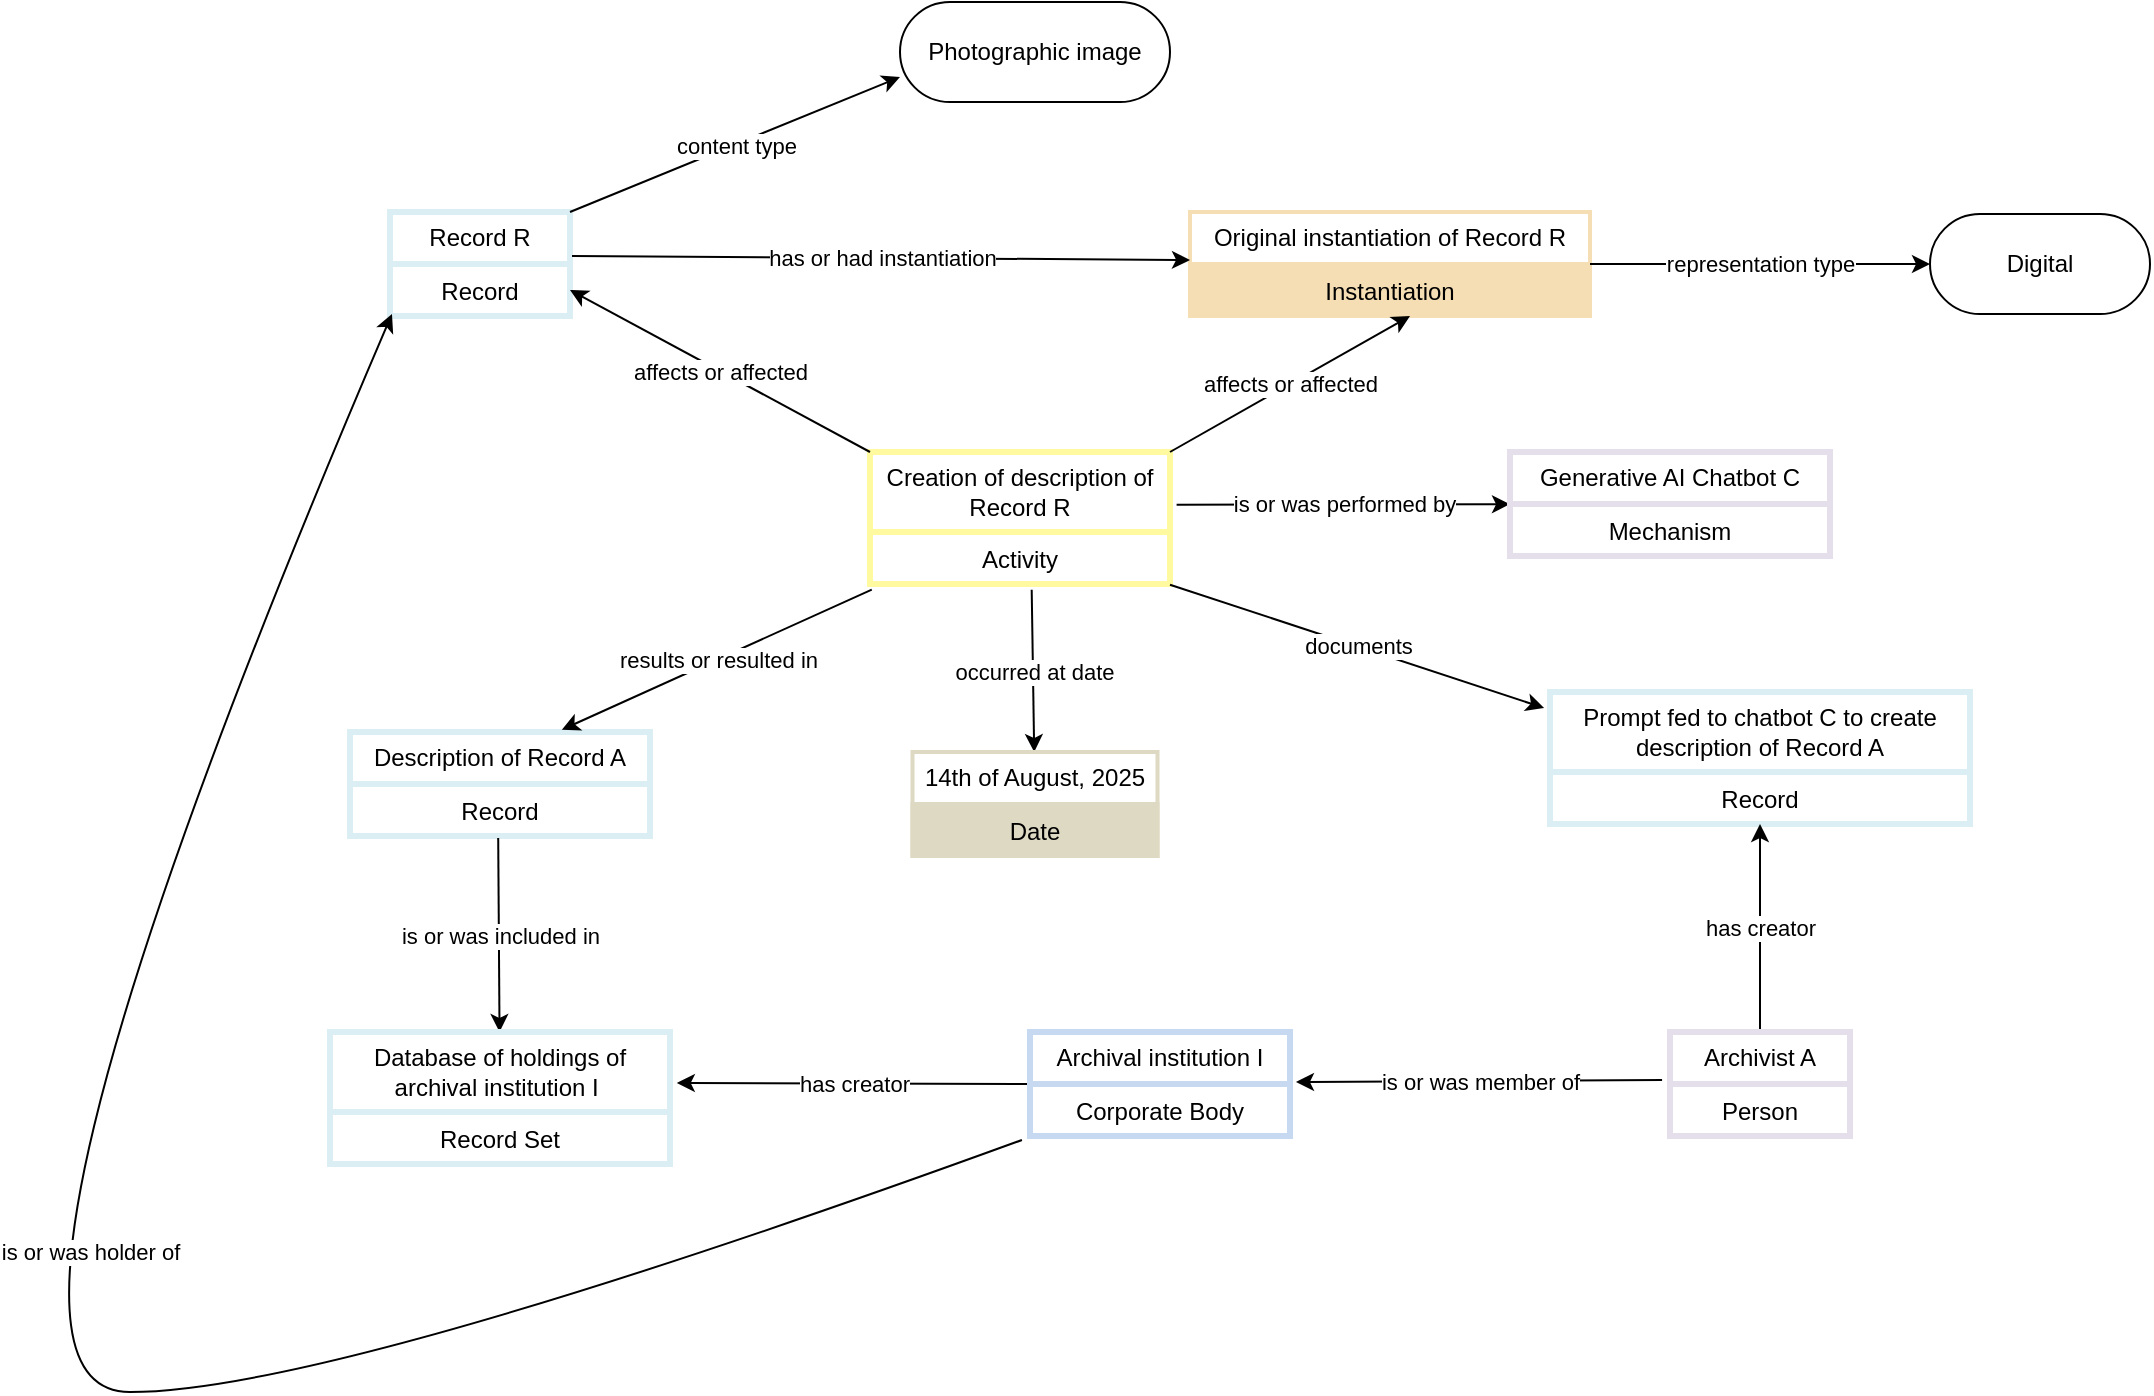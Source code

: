 <mxfile version="28.2.1">
  <diagram name="Page-1" id="_ygjLbVbmLG81xbuxUzX">
    <mxGraphModel dx="1160" dy="755" grid="1" gridSize="10" guides="1" tooltips="1" connect="1" arrows="1" fold="1" page="1" pageScale="1" pageWidth="4681" pageHeight="3300" math="0" shadow="0">
      <root>
        <mxCell id="0" />
        <mxCell id="1" parent="0" />
        <mxCell id="OkytQklIWuGLJE1TqMZ0-1" value="Record R" style="swimlane;fontStyle=0;childLayout=stackLayout;horizontal=1;startSize=26;strokeColor=#DAEEF3;strokeWidth=3;fillColor=none;horizontalStack=0;resizeParent=1;resizeParentMax=0;resizeLast=0;collapsible=1;marginBottom=0;whiteSpace=wrap;html=1;" vertex="1" parent="1">
          <mxGeometry x="640" y="150" width="90" height="52" as="geometry" />
        </mxCell>
        <mxCell id="OkytQklIWuGLJE1TqMZ0-2" value="Record" style="text;strokeColor=#DAEEF3;strokeWidth=3;fillColor=none;align=center;verticalAlign=top;spacingLeft=4;spacingRight=4;overflow=hidden;rotatable=0;points=[[0,0.5],[1,0.5]];portConstraint=eastwest;whiteSpace=wrap;html=1;" vertex="1" parent="OkytQklIWuGLJE1TqMZ0-1">
          <mxGeometry y="26" width="90" height="26" as="geometry" />
        </mxCell>
        <mxCell id="OkytQklIWuGLJE1TqMZ0-3" value="Description of Record A" style="swimlane;fontStyle=0;childLayout=stackLayout;horizontal=1;startSize=26;strokeColor=#DAEEF3;strokeWidth=3;fillColor=none;horizontalStack=0;resizeParent=1;resizeParentMax=0;resizeLast=0;collapsible=1;marginBottom=0;whiteSpace=wrap;html=1;" vertex="1" parent="1">
          <mxGeometry x="620" y="410" width="150" height="52" as="geometry" />
        </mxCell>
        <mxCell id="OkytQklIWuGLJE1TqMZ0-4" value="Record" style="text;strokeColor=#DAEEF3;strokeWidth=3;fillColor=none;align=center;verticalAlign=top;spacingLeft=4;spacingRight=4;overflow=hidden;rotatable=0;points=[[0,0.5],[1,0.5]];portConstraint=eastwest;whiteSpace=wrap;html=1;" vertex="1" parent="OkytQklIWuGLJE1TqMZ0-3">
          <mxGeometry y="26" width="150" height="26" as="geometry" />
        </mxCell>
        <mxCell id="OkytQklIWuGLJE1TqMZ0-5" value="" style="endArrow=classic;html=1;rounded=0;exitX=0.494;exitY=1.038;exitDx=0;exitDy=0;exitPerimeter=0;" edge="1" parent="1" source="OkytQklIWuGLJE1TqMZ0-4" target="OkytQklIWuGLJE1TqMZ0-7">
          <mxGeometry relative="1" as="geometry">
            <mxPoint x="696" y="467" as="sourcePoint" />
            <mxPoint x="696" y="570" as="targetPoint" />
          </mxGeometry>
        </mxCell>
        <mxCell id="OkytQklIWuGLJE1TqMZ0-6" value="is or was included in" style="edgeLabel;resizable=0;html=1;;align=center;verticalAlign=middle;" connectable="0" vertex="1" parent="OkytQklIWuGLJE1TqMZ0-5">
          <mxGeometry relative="1" as="geometry" />
        </mxCell>
        <mxCell id="OkytQklIWuGLJE1TqMZ0-7" value="Database of holdings of archival institution I&amp;nbsp;" style="swimlane;fontStyle=0;childLayout=stackLayout;horizontal=1;startSize=40;strokeColor=#DAEEF3;fillColor=none;strokeWidth=3;horizontalStack=0;resizeParent=1;resizeParentMax=0;resizeLast=0;collapsible=1;marginBottom=0;whiteSpace=wrap;html=1;" vertex="1" parent="1">
          <mxGeometry x="610" y="560" width="170" height="66" as="geometry" />
        </mxCell>
        <mxCell id="OkytQklIWuGLJE1TqMZ0-8" value="Record Set" style="text;strokeColor=#DAEEF3;strokeWidth=3;fillColor=none;align=center;verticalAlign=top;spacingLeft=4;spacingRight=4;overflow=hidden;rotatable=0;points=[[0,0.5],[1,0.5]];portConstraint=eastwest;whiteSpace=wrap;html=1;" vertex="1" parent="OkytQklIWuGLJE1TqMZ0-7">
          <mxGeometry y="40" width="170" height="26" as="geometry" />
        </mxCell>
        <mxCell id="OkytQklIWuGLJE1TqMZ0-9" value="" style="endArrow=classic;html=1;rounded=0;entryX=1.02;entryY=0.386;entryDx=0;entryDy=0;entryPerimeter=0;exitX=0;exitY=0.5;exitDx=0;exitDy=0;" edge="1" parent="1" source="OkytQklIWuGLJE1TqMZ0-13" target="OkytQklIWuGLJE1TqMZ0-7">
          <mxGeometry relative="1" as="geometry">
            <mxPoint x="940" y="585" as="sourcePoint" />
            <mxPoint x="850" y="600" as="targetPoint" />
          </mxGeometry>
        </mxCell>
        <mxCell id="OkytQklIWuGLJE1TqMZ0-10" value="has creator" style="edgeLabel;resizable=0;html=1;;align=center;verticalAlign=middle;" connectable="0" vertex="1" parent="OkytQklIWuGLJE1TqMZ0-9">
          <mxGeometry relative="1" as="geometry" />
        </mxCell>
        <mxCell id="OkytQklIWuGLJE1TqMZ0-13" value="Archival institution I" style="swimlane;fontStyle=0;childLayout=stackLayout;horizontal=1;startSize=26;strokeColor=#C6D9F1;strokeWidth=3;fillColor=none;horizontalStack=0;resizeParent=1;resizeParentMax=0;resizeLast=0;collapsible=1;marginBottom=0;whiteSpace=wrap;html=1;" vertex="1" parent="1">
          <mxGeometry x="960" y="560" width="130" height="52" as="geometry" />
        </mxCell>
        <mxCell id="OkytQklIWuGLJE1TqMZ0-14" value="Corporate Body" style="text;strokeColor=#C6D9F1;strokeWidth=3;fillColor=none;align=center;verticalAlign=top;spacingLeft=4;spacingRight=4;overflow=hidden;rotatable=0;points=[[0,0.5],[1,0.5]];portConstraint=eastwest;whiteSpace=wrap;html=1;" vertex="1" parent="OkytQklIWuGLJE1TqMZ0-13">
          <mxGeometry y="26" width="130" height="26" as="geometry" />
        </mxCell>
        <mxCell id="OkytQklIWuGLJE1TqMZ0-15" value="Creation of description of Record R" style="swimlane;fontStyle=0;childLayout=stackLayout;horizontal=1;startSize=40;strokeColor=#FFFAA0;strokeWidth=3;fillColor=none;horizontalStack=0;resizeParent=1;resizeParentMax=0;resizeLast=0;collapsible=1;marginBottom=0;whiteSpace=wrap;html=1;" vertex="1" parent="1">
          <mxGeometry x="880" y="270" width="150" height="66" as="geometry" />
        </mxCell>
        <mxCell id="OkytQklIWuGLJE1TqMZ0-16" value="Activity" style="text;strokeColor=#FFFAA0;strokeWidth=3;fillColor=none;align=center;verticalAlign=top;spacingLeft=4;spacingRight=4;overflow=hidden;rotatable=0;points=[[0,0.5],[1,0.5]];portConstraint=eastwest;whiteSpace=wrap;html=1;" vertex="1" parent="OkytQklIWuGLJE1TqMZ0-15">
          <mxGeometry y="40" width="150" height="26" as="geometry" />
        </mxCell>
        <mxCell id="OkytQklIWuGLJE1TqMZ0-17" value="" style="endArrow=classic;html=1;rounded=0;exitX=1.022;exitY=0.399;exitDx=0;exitDy=0;exitPerimeter=0;" edge="1" parent="1" source="OkytQklIWuGLJE1TqMZ0-15" target="OkytQklIWuGLJE1TqMZ0-19">
          <mxGeometry relative="1" as="geometry">
            <mxPoint x="1060" y="310" as="sourcePoint" />
            <mxPoint x="1170" y="296" as="targetPoint" />
          </mxGeometry>
        </mxCell>
        <mxCell id="OkytQklIWuGLJE1TqMZ0-18" value="is or was performed by" style="edgeLabel;resizable=0;html=1;;align=center;verticalAlign=middle;" connectable="0" vertex="1" parent="OkytQklIWuGLJE1TqMZ0-17">
          <mxGeometry relative="1" as="geometry" />
        </mxCell>
        <mxCell id="OkytQklIWuGLJE1TqMZ0-19" value="Generative AI Chatbot C" style="swimlane;fontStyle=0;childLayout=stackLayout;horizontal=1;startSize=26;strokeColor=#E5DFEC;strokeWidth=3;fillColor=none;horizontalStack=0;resizeParent=1;resizeParentMax=0;resizeLast=0;collapsible=1;marginBottom=0;whiteSpace=wrap;html=1;" vertex="1" parent="1">
          <mxGeometry x="1200" y="270" width="160" height="52" as="geometry" />
        </mxCell>
        <mxCell id="OkytQklIWuGLJE1TqMZ0-20" value="Mechanism" style="text;strokeColor=#E5DFEC;strokeWidth=3;fillColor=none;align=center;verticalAlign=top;spacingLeft=4;spacingRight=4;overflow=hidden;rotatable=0;points=[[0,0.5],[1,0.5]];portConstraint=eastwest;whiteSpace=wrap;html=1;" vertex="1" parent="OkytQklIWuGLJE1TqMZ0-19">
          <mxGeometry y="26" width="160" height="26" as="geometry" />
        </mxCell>
        <mxCell id="OkytQklIWuGLJE1TqMZ0-21" value="" style="endArrow=classic;html=1;rounded=0;entryX=1;entryY=0.5;entryDx=0;entryDy=0;exitX=0;exitY=0;exitDx=0;exitDy=0;" edge="1" parent="1" source="OkytQklIWuGLJE1TqMZ0-15" target="OkytQklIWuGLJE1TqMZ0-2">
          <mxGeometry relative="1" as="geometry">
            <mxPoint x="490" y="320" as="sourcePoint" />
            <mxPoint x="680" y="320" as="targetPoint" />
          </mxGeometry>
        </mxCell>
        <mxCell id="OkytQklIWuGLJE1TqMZ0-22" value="affects or affected" style="edgeLabel;resizable=0;html=1;;align=center;verticalAlign=middle;" connectable="0" vertex="1" parent="OkytQklIWuGLJE1TqMZ0-21">
          <mxGeometry relative="1" as="geometry" />
        </mxCell>
        <mxCell id="OkytQklIWuGLJE1TqMZ0-23" value="" style="endArrow=classic;html=1;rounded=0;entryX=0.706;entryY=-0.022;entryDx=0;entryDy=0;entryPerimeter=0;exitX=0.006;exitY=1.109;exitDx=0;exitDy=0;exitPerimeter=0;" edge="1" parent="1" source="OkytQklIWuGLJE1TqMZ0-16" target="OkytQklIWuGLJE1TqMZ0-3">
          <mxGeometry relative="1" as="geometry">
            <mxPoint x="851" y="436" as="sourcePoint" />
            <mxPoint x="700" y="360" as="targetPoint" />
          </mxGeometry>
        </mxCell>
        <mxCell id="OkytQklIWuGLJE1TqMZ0-24" value="results or resulted in" style="edgeLabel;resizable=0;html=1;;align=center;verticalAlign=middle;" connectable="0" vertex="1" parent="OkytQklIWuGLJE1TqMZ0-23">
          <mxGeometry relative="1" as="geometry" />
        </mxCell>
        <mxCell id="OkytQklIWuGLJE1TqMZ0-25" value="Prompt fed to chatbot C to create description of Record A" style="swimlane;fontStyle=0;childLayout=stackLayout;horizontal=1;startSize=40;strokeColor=#DAEEF3;strokeWidth=3;fillColor=none;horizontalStack=0;resizeParent=1;resizeParentMax=0;resizeLast=0;collapsible=1;marginBottom=0;whiteSpace=wrap;html=1;" vertex="1" parent="1">
          <mxGeometry x="1220" y="390" width="210" height="66" as="geometry" />
        </mxCell>
        <mxCell id="OkytQklIWuGLJE1TqMZ0-26" value="Record" style="text;strokeColor=#DAEEF3;strokeWidth=3;fillColor=none;align=center;verticalAlign=top;spacingLeft=4;spacingRight=4;overflow=hidden;rotatable=0;points=[[0,0.5],[1,0.5]];portConstraint=eastwest;whiteSpace=wrap;html=1;" vertex="1" parent="OkytQklIWuGLJE1TqMZ0-25">
          <mxGeometry y="40" width="210" height="26" as="geometry" />
        </mxCell>
        <mxCell id="OkytQklIWuGLJE1TqMZ0-31" value="Original instantiation of Record R" style="swimlane;fontStyle=0;childLayout=stackLayout;horizontal=1;startSize=26;strokeColor=#F5DEB3;strokeWidth=2;fillColor=none;horizontalStack=0;resizeParent=1;resizeParentMax=0;resizeLast=0;collapsible=1;marginBottom=0;whiteSpace=wrap;html=1;" vertex="1" parent="1">
          <mxGeometry x="1040" y="150" width="200" height="52" as="geometry" />
        </mxCell>
        <mxCell id="OkytQklIWuGLJE1TqMZ0-32" value="Instantiation&lt;div&gt;&lt;br&gt;&lt;/div&gt;" style="text;strokeColor=#F5DEB3;strokeWidth=2;fillColor=#F5DEB3;align=center;verticalAlign=top;spacingLeft=4;spacingRight=4;overflow=hidden;rotatable=0;points=[[0,0.5],[1,0.5]];portConstraint=eastwest;whiteSpace=wrap;html=1;" vertex="1" parent="OkytQklIWuGLJE1TqMZ0-31">
          <mxGeometry y="26" width="200" height="26" as="geometry" />
        </mxCell>
        <mxCell id="OkytQklIWuGLJE1TqMZ0-33" value="" style="endArrow=classic;html=1;rounded=0;exitX=1.011;exitY=-0.154;exitDx=0;exitDy=0;exitPerimeter=0;" edge="1" parent="1" source="OkytQklIWuGLJE1TqMZ0-2">
          <mxGeometry relative="1" as="geometry">
            <mxPoint x="890" y="284" as="sourcePoint" />
            <mxPoint x="1040" y="174" as="targetPoint" />
          </mxGeometry>
        </mxCell>
        <mxCell id="OkytQklIWuGLJE1TqMZ0-34" value="has or had instantiation" style="edgeLabel;resizable=0;html=1;;align=center;verticalAlign=middle;" connectable="0" vertex="1" parent="OkytQklIWuGLJE1TqMZ0-33">
          <mxGeometry relative="1" as="geometry" />
        </mxCell>
        <mxCell id="OkytQklIWuGLJE1TqMZ0-35" value="" style="endArrow=classic;html=1;rounded=0;entryX=0.55;entryY=1;entryDx=0;entryDy=0;exitX=1;exitY=0;exitDx=0;exitDy=0;entryPerimeter=0;" edge="1" parent="1" source="OkytQklIWuGLJE1TqMZ0-15" target="OkytQklIWuGLJE1TqMZ0-32">
          <mxGeometry relative="1" as="geometry">
            <mxPoint x="890" y="280" as="sourcePoint" />
            <mxPoint x="740" y="219" as="targetPoint" />
          </mxGeometry>
        </mxCell>
        <mxCell id="OkytQklIWuGLJE1TqMZ0-36" value="affects or affected" style="edgeLabel;resizable=0;html=1;;align=center;verticalAlign=middle;" connectable="0" vertex="1" parent="OkytQklIWuGLJE1TqMZ0-35">
          <mxGeometry relative="1" as="geometry" />
        </mxCell>
        <mxCell id="OkytQklIWuGLJE1TqMZ0-37" value="" style="endArrow=classic;html=1;rounded=0;exitX=1;exitY=0.5;exitDx=0;exitDy=0;" edge="1" parent="1" source="OkytQklIWuGLJE1TqMZ0-31" target="OkytQklIWuGLJE1TqMZ0-39">
          <mxGeometry relative="1" as="geometry">
            <mxPoint x="1260" y="180" as="sourcePoint" />
            <mxPoint x="1430" y="176" as="targetPoint" />
          </mxGeometry>
        </mxCell>
        <mxCell id="OkytQklIWuGLJE1TqMZ0-38" value="representation type" style="edgeLabel;resizable=0;html=1;;align=center;verticalAlign=middle;" connectable="0" vertex="1" parent="OkytQklIWuGLJE1TqMZ0-37">
          <mxGeometry relative="1" as="geometry" />
        </mxCell>
        <mxCell id="OkytQklIWuGLJE1TqMZ0-39" value="Digital" style="html=1;whiteSpace=wrap;rounded=1;arcSize=50;" vertex="1" parent="1">
          <mxGeometry x="1410" y="151" width="110" height="50" as="geometry" />
        </mxCell>
        <mxCell id="OkytQklIWuGLJE1TqMZ0-40" value="" style="endArrow=classic;html=1;rounded=0;exitX=1;exitY=0;exitDx=0;exitDy=0;entryX=0;entryY=0.75;entryDx=0;entryDy=0;" edge="1" parent="1" source="OkytQklIWuGLJE1TqMZ0-1" target="OkytQklIWuGLJE1TqMZ0-43">
          <mxGeometry relative="1" as="geometry">
            <mxPoint x="820" y="120" as="sourcePoint" />
            <mxPoint x="950" y="70" as="targetPoint" />
          </mxGeometry>
        </mxCell>
        <mxCell id="OkytQklIWuGLJE1TqMZ0-41" value="content type" style="edgeLabel;resizable=0;html=1;;align=center;verticalAlign=middle;" connectable="0" vertex="1" parent="OkytQklIWuGLJE1TqMZ0-40">
          <mxGeometry relative="1" as="geometry" />
        </mxCell>
        <mxCell id="OkytQklIWuGLJE1TqMZ0-43" value="Photographic image" style="html=1;whiteSpace=wrap;rounded=1;arcSize=50;" vertex="1" parent="1">
          <mxGeometry x="895" y="45" width="135" height="50" as="geometry" />
        </mxCell>
        <mxCell id="OkytQklIWuGLJE1TqMZ0-44" value="" style="endArrow=classic;html=1;rounded=0;entryX=0.5;entryY=1;entryDx=0;entryDy=0;entryPerimeter=0;exitX=0.5;exitY=0;exitDx=0;exitDy=0;" edge="1" parent="1" source="OkytQklIWuGLJE1TqMZ0-46" target="OkytQklIWuGLJE1TqMZ0-26">
          <mxGeometry relative="1" as="geometry">
            <mxPoint x="1331" y="560" as="sourcePoint" />
            <mxPoint x="1344.95" y="471.98" as="targetPoint" />
          </mxGeometry>
        </mxCell>
        <mxCell id="OkytQklIWuGLJE1TqMZ0-45" value="has creator" style="edgeLabel;resizable=0;html=1;;align=center;verticalAlign=middle;" connectable="0" vertex="1" parent="OkytQklIWuGLJE1TqMZ0-44">
          <mxGeometry relative="1" as="geometry" />
        </mxCell>
        <mxCell id="OkytQklIWuGLJE1TqMZ0-46" value="Archivist A" style="swimlane;fontStyle=0;childLayout=stackLayout;horizontal=1;startSize=26;strokeColor=#E5DFEC;strokeWidth=3;fillColor=none;horizontalStack=0;resizeParent=1;resizeParentMax=0;resizeLast=0;collapsible=1;marginBottom=0;whiteSpace=wrap;html=1;" vertex="1" parent="1">
          <mxGeometry x="1280" y="560" width="90" height="52" as="geometry" />
        </mxCell>
        <mxCell id="OkytQklIWuGLJE1TqMZ0-47" value="Person" style="text;strokeColor=#E5DFEC;strokeWidth=3;fillColor=none;align=center;verticalAlign=top;spacingLeft=4;spacingRight=4;overflow=hidden;rotatable=0;points=[[0,0.5],[1,0.5]];portConstraint=eastwest;whiteSpace=wrap;html=1;" vertex="1" parent="OkytQklIWuGLJE1TqMZ0-46">
          <mxGeometry y="26" width="90" height="26" as="geometry" />
        </mxCell>
        <mxCell id="OkytQklIWuGLJE1TqMZ0-50" value="" style="endArrow=classic;html=1;rounded=0;entryX=-0.014;entryY=0.121;entryDx=0;entryDy=0;entryPerimeter=0;exitX=1;exitY=1.013;exitDx=0;exitDy=0;exitPerimeter=0;" edge="1" parent="1" source="OkytQklIWuGLJE1TqMZ0-16" target="OkytQklIWuGLJE1TqMZ0-25">
          <mxGeometry relative="1" as="geometry">
            <mxPoint x="1030" y="340" as="sourcePoint" />
            <mxPoint x="1150" y="390" as="targetPoint" />
          </mxGeometry>
        </mxCell>
        <mxCell id="OkytQklIWuGLJE1TqMZ0-51" value="documents" style="edgeLabel;resizable=0;html=1;;align=center;verticalAlign=middle;" connectable="0" vertex="1" parent="OkytQklIWuGLJE1TqMZ0-50">
          <mxGeometry relative="1" as="geometry" />
        </mxCell>
        <mxCell id="OkytQklIWuGLJE1TqMZ0-52" value="" style="endArrow=classic;html=1;rounded=0;entryX=1.023;entryY=-0.038;entryDx=0;entryDy=0;entryPerimeter=0;exitX=-0.044;exitY=-0.077;exitDx=0;exitDy=0;exitPerimeter=0;" edge="1" parent="1" source="OkytQklIWuGLJE1TqMZ0-47" target="OkytQklIWuGLJE1TqMZ0-14">
          <mxGeometry relative="1" as="geometry">
            <mxPoint x="1287" y="586.5" as="sourcePoint" />
            <mxPoint x="1110" y="585.5" as="targetPoint" />
          </mxGeometry>
        </mxCell>
        <mxCell id="OkytQklIWuGLJE1TqMZ0-53" value="is or was member of" style="edgeLabel;resizable=0;html=1;;align=center;verticalAlign=middle;" connectable="0" vertex="1" parent="OkytQklIWuGLJE1TqMZ0-52">
          <mxGeometry relative="1" as="geometry" />
        </mxCell>
        <mxCell id="OkytQklIWuGLJE1TqMZ0-54" value="" style="endArrow=classic;html=1;rounded=0;exitX=0.539;exitY=1.109;exitDx=0;exitDy=0;exitPerimeter=0;" edge="1" parent="1" source="OkytQklIWuGLJE1TqMZ0-16" target="OkytQklIWuGLJE1TqMZ0-56">
          <mxGeometry relative="1" as="geometry">
            <mxPoint x="1000" y="491" as="sourcePoint" />
            <mxPoint x="967" y="440" as="targetPoint" />
          </mxGeometry>
        </mxCell>
        <mxCell id="OkytQklIWuGLJE1TqMZ0-55" value="occurred at date" style="edgeLabel;resizable=0;html=1;;align=center;verticalAlign=middle;" connectable="0" vertex="1" parent="OkytQklIWuGLJE1TqMZ0-54">
          <mxGeometry relative="1" as="geometry" />
        </mxCell>
        <mxCell id="OkytQklIWuGLJE1TqMZ0-56" value="14th of August, 2025" style="swimlane;fontStyle=0;childLayout=stackLayout;horizontal=1;startSize=26;strokeColor=#DDD9C3;strokeWidth=2;fillColor=none;horizontalStack=0;resizeParent=1;resizeParentMax=0;resizeLast=0;collapsible=1;marginBottom=0;whiteSpace=wrap;html=1;" vertex="1" parent="1">
          <mxGeometry x="901.25" y="420" width="122.5" height="52" as="geometry" />
        </mxCell>
        <mxCell id="OkytQklIWuGLJE1TqMZ0-57" value="Date" style="text;strokeColor=#DDD9C3;strokeWidth=2;fillColor=#DDD9C3;align=center;verticalAlign=top;spacingLeft=4;spacingRight=4;overflow=hidden;rotatable=0;points=[[0,0.5],[1,0.5]];portConstraint=eastwest;whiteSpace=wrap;html=1;" vertex="1" parent="OkytQklIWuGLJE1TqMZ0-56">
          <mxGeometry y="26" width="122.5" height="26" as="geometry" />
        </mxCell>
        <mxCell id="OkytQklIWuGLJE1TqMZ0-58" value="" style="endArrow=classic;html=1;rounded=0;exitX=-0.031;exitY=1.077;exitDx=0;exitDy=0;exitPerimeter=0;curved=1;entryX=0.011;entryY=0.962;entryDx=0;entryDy=0;entryPerimeter=0;" edge="1" parent="1" source="OkytQklIWuGLJE1TqMZ0-14" target="OkytQklIWuGLJE1TqMZ0-2">
          <mxGeometry relative="1" as="geometry">
            <mxPoint x="750" y="650" as="sourcePoint" />
            <mxPoint x="550" y="230" as="targetPoint" />
            <Array as="points">
              <mxPoint x="610" y="740" />
              <mxPoint x="410" y="740" />
            </Array>
          </mxGeometry>
        </mxCell>
        <mxCell id="OkytQklIWuGLJE1TqMZ0-59" value="is or was holder of" style="edgeLabel;resizable=0;html=1;;align=center;verticalAlign=middle;" connectable="0" vertex="1" parent="OkytQklIWuGLJE1TqMZ0-58">
          <mxGeometry relative="1" as="geometry">
            <mxPoint x="76" y="-62" as="offset" />
          </mxGeometry>
        </mxCell>
      </root>
    </mxGraphModel>
  </diagram>
</mxfile>

